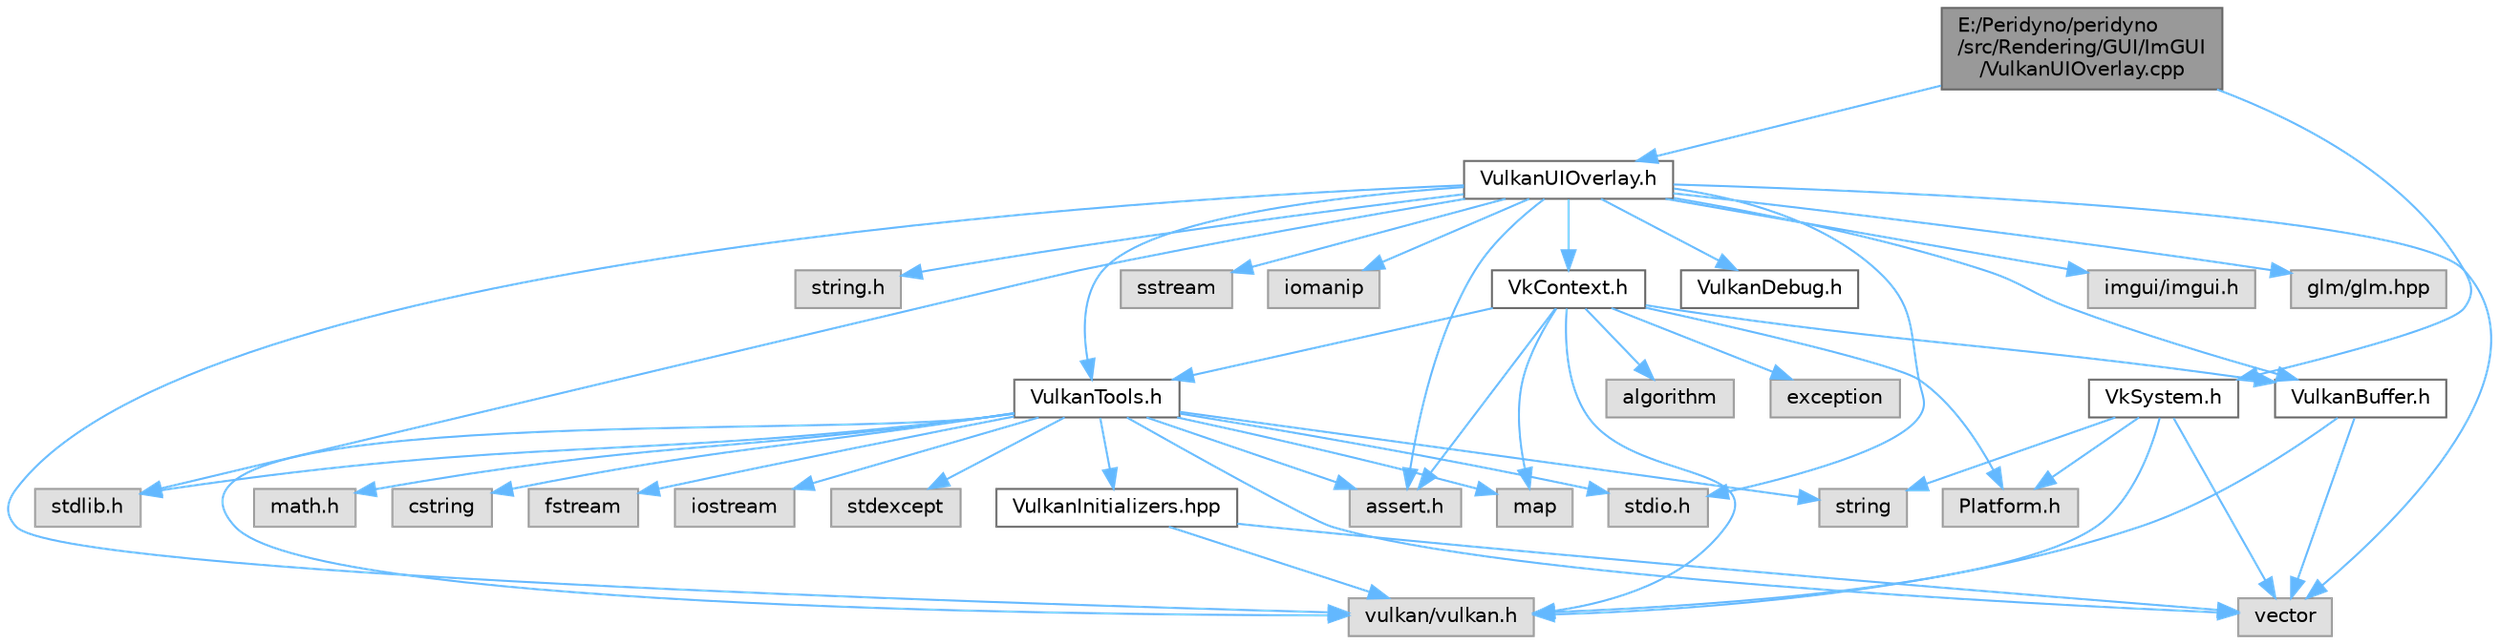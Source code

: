 digraph "E:/Peridyno/peridyno/src/Rendering/GUI/ImGUI/VulkanUIOverlay.cpp"
{
 // LATEX_PDF_SIZE
  bgcolor="transparent";
  edge [fontname=Helvetica,fontsize=10,labelfontname=Helvetica,labelfontsize=10];
  node [fontname=Helvetica,fontsize=10,shape=box,height=0.2,width=0.4];
  Node1 [id="Node000001",label="E:/Peridyno/peridyno\l/src/Rendering/GUI/ImGUI\l/VulkanUIOverlay.cpp",height=0.2,width=0.4,color="gray40", fillcolor="grey60", style="filled", fontcolor="black",tooltip=" "];
  Node1 -> Node2 [id="edge1_Node000001_Node000002",color="steelblue1",style="solid",tooltip=" "];
  Node2 [id="Node000002",label="VulkanUIOverlay.h",height=0.2,width=0.4,color="grey40", fillcolor="white", style="filled",URL="$_vulkan_u_i_overlay_8h.html",tooltip=" "];
  Node2 -> Node3 [id="edge2_Node000002_Node000003",color="steelblue1",style="solid",tooltip=" "];
  Node3 [id="Node000003",label="stdio.h",height=0.2,width=0.4,color="grey60", fillcolor="#E0E0E0", style="filled",tooltip=" "];
  Node2 -> Node4 [id="edge3_Node000002_Node000004",color="steelblue1",style="solid",tooltip=" "];
  Node4 [id="Node000004",label="stdlib.h",height=0.2,width=0.4,color="grey60", fillcolor="#E0E0E0", style="filled",tooltip=" "];
  Node2 -> Node5 [id="edge4_Node000002_Node000005",color="steelblue1",style="solid",tooltip=" "];
  Node5 [id="Node000005",label="string.h",height=0.2,width=0.4,color="grey60", fillcolor="#E0E0E0", style="filled",tooltip=" "];
  Node2 -> Node6 [id="edge5_Node000002_Node000006",color="steelblue1",style="solid",tooltip=" "];
  Node6 [id="Node000006",label="assert.h",height=0.2,width=0.4,color="grey60", fillcolor="#E0E0E0", style="filled",tooltip=" "];
  Node2 -> Node7 [id="edge6_Node000002_Node000007",color="steelblue1",style="solid",tooltip=" "];
  Node7 [id="Node000007",label="vector",height=0.2,width=0.4,color="grey60", fillcolor="#E0E0E0", style="filled",tooltip=" "];
  Node2 -> Node8 [id="edge7_Node000002_Node000008",color="steelblue1",style="solid",tooltip=" "];
  Node8 [id="Node000008",label="sstream",height=0.2,width=0.4,color="grey60", fillcolor="#E0E0E0", style="filled",tooltip=" "];
  Node2 -> Node9 [id="edge8_Node000002_Node000009",color="steelblue1",style="solid",tooltip=" "];
  Node9 [id="Node000009",label="iomanip",height=0.2,width=0.4,color="grey60", fillcolor="#E0E0E0", style="filled",tooltip=" "];
  Node2 -> Node10 [id="edge9_Node000002_Node000010",color="steelblue1",style="solid",tooltip=" "];
  Node10 [id="Node000010",label="vulkan/vulkan.h",height=0.2,width=0.4,color="grey60", fillcolor="#E0E0E0", style="filled",tooltip=" "];
  Node2 -> Node11 [id="edge10_Node000002_Node000011",color="steelblue1",style="solid",tooltip=" "];
  Node11 [id="Node000011",label="VulkanTools.h",height=0.2,width=0.4,color="grey40", fillcolor="white", style="filled",URL="$_vulkan_tools_8h.html",tooltip=" "];
  Node11 -> Node10 [id="edge11_Node000011_Node000010",color="steelblue1",style="solid",tooltip=" "];
  Node11 -> Node12 [id="edge12_Node000011_Node000012",color="steelblue1",style="solid",tooltip=" "];
  Node12 [id="Node000012",label="VulkanInitializers.hpp",height=0.2,width=0.4,color="grey40", fillcolor="white", style="filled",URL="$_vulkan_initializers_8hpp.html",tooltip=" "];
  Node12 -> Node7 [id="edge13_Node000012_Node000007",color="steelblue1",style="solid",tooltip=" "];
  Node12 -> Node10 [id="edge14_Node000012_Node000010",color="steelblue1",style="solid",tooltip=" "];
  Node11 -> Node13 [id="edge15_Node000011_Node000013",color="steelblue1",style="solid",tooltip=" "];
  Node13 [id="Node000013",label="math.h",height=0.2,width=0.4,color="grey60", fillcolor="#E0E0E0", style="filled",tooltip=" "];
  Node11 -> Node4 [id="edge16_Node000011_Node000004",color="steelblue1",style="solid",tooltip=" "];
  Node11 -> Node14 [id="edge17_Node000011_Node000014",color="steelblue1",style="solid",tooltip=" "];
  Node14 [id="Node000014",label="string",height=0.2,width=0.4,color="grey60", fillcolor="#E0E0E0", style="filled",tooltip=" "];
  Node11 -> Node15 [id="edge18_Node000011_Node000015",color="steelblue1",style="solid",tooltip=" "];
  Node15 [id="Node000015",label="cstring",height=0.2,width=0.4,color="grey60", fillcolor="#E0E0E0", style="filled",tooltip=" "];
  Node11 -> Node16 [id="edge19_Node000011_Node000016",color="steelblue1",style="solid",tooltip=" "];
  Node16 [id="Node000016",label="fstream",height=0.2,width=0.4,color="grey60", fillcolor="#E0E0E0", style="filled",tooltip=" "];
  Node11 -> Node6 [id="edge20_Node000011_Node000006",color="steelblue1",style="solid",tooltip=" "];
  Node11 -> Node3 [id="edge21_Node000011_Node000003",color="steelblue1",style="solid",tooltip=" "];
  Node11 -> Node7 [id="edge22_Node000011_Node000007",color="steelblue1",style="solid",tooltip=" "];
  Node11 -> Node17 [id="edge23_Node000011_Node000017",color="steelblue1",style="solid",tooltip=" "];
  Node17 [id="Node000017",label="map",height=0.2,width=0.4,color="grey60", fillcolor="#E0E0E0", style="filled",tooltip=" "];
  Node11 -> Node18 [id="edge24_Node000011_Node000018",color="steelblue1",style="solid",tooltip=" "];
  Node18 [id="Node000018",label="iostream",height=0.2,width=0.4,color="grey60", fillcolor="#E0E0E0", style="filled",tooltip=" "];
  Node11 -> Node19 [id="edge25_Node000011_Node000019",color="steelblue1",style="solid",tooltip=" "];
  Node19 [id="Node000019",label="stdexcept",height=0.2,width=0.4,color="grey60", fillcolor="#E0E0E0", style="filled",tooltip=" "];
  Node2 -> Node20 [id="edge26_Node000002_Node000020",color="steelblue1",style="solid",tooltip=" "];
  Node20 [id="Node000020",label="VulkanDebug.h",height=0.2,width=0.4,color="grey40", fillcolor="white", style="filled",URL="$_vulkan_debug_8h.html",tooltip=" "];
  Node2 -> Node21 [id="edge27_Node000002_Node000021",color="steelblue1",style="solid",tooltip=" "];
  Node21 [id="Node000021",label="VulkanBuffer.h",height=0.2,width=0.4,color="grey40", fillcolor="white", style="filled",URL="$_vulkan_buffer_8h.html",tooltip=" "];
  Node21 -> Node7 [id="edge28_Node000021_Node000007",color="steelblue1",style="solid",tooltip=" "];
  Node21 -> Node10 [id="edge29_Node000021_Node000010",color="steelblue1",style="solid",tooltip=" "];
  Node2 -> Node22 [id="edge30_Node000002_Node000022",color="steelblue1",style="solid",tooltip=" "];
  Node22 [id="Node000022",label="VkContext.h",height=0.2,width=0.4,color="grey40", fillcolor="white", style="filled",URL="$_vk_context_8h.html",tooltip=" "];
  Node22 -> Node23 [id="edge31_Node000022_Node000023",color="steelblue1",style="solid",tooltip=" "];
  Node23 [id="Node000023",label="Platform.h",height=0.2,width=0.4,color="grey60", fillcolor="#E0E0E0", style="filled",tooltip=" "];
  Node22 -> Node21 [id="edge32_Node000022_Node000021",color="steelblue1",style="solid",tooltip=" "];
  Node22 -> Node11 [id="edge33_Node000022_Node000011",color="steelblue1",style="solid",tooltip=" "];
  Node22 -> Node10 [id="edge34_Node000022_Node000010",color="steelblue1",style="solid",tooltip=" "];
  Node22 -> Node24 [id="edge35_Node000022_Node000024",color="steelblue1",style="solid",tooltip=" "];
  Node24 [id="Node000024",label="algorithm",height=0.2,width=0.4,color="grey60", fillcolor="#E0E0E0", style="filled",tooltip=" "];
  Node22 -> Node6 [id="edge36_Node000022_Node000006",color="steelblue1",style="solid",tooltip=" "];
  Node22 -> Node25 [id="edge37_Node000022_Node000025",color="steelblue1",style="solid",tooltip=" "];
  Node25 [id="Node000025",label="exception",height=0.2,width=0.4,color="grey60", fillcolor="#E0E0E0", style="filled",tooltip=" "];
  Node22 -> Node17 [id="edge38_Node000022_Node000017",color="steelblue1",style="solid",tooltip=" "];
  Node2 -> Node26 [id="edge39_Node000002_Node000026",color="steelblue1",style="solid",tooltip=" "];
  Node26 [id="Node000026",label="imgui/imgui.h",height=0.2,width=0.4,color="grey60", fillcolor="#E0E0E0", style="filled",tooltip=" "];
  Node2 -> Node27 [id="edge40_Node000002_Node000027",color="steelblue1",style="solid",tooltip=" "];
  Node27 [id="Node000027",label="glm/glm.hpp",height=0.2,width=0.4,color="grey60", fillcolor="#E0E0E0", style="filled",tooltip=" "];
  Node1 -> Node28 [id="edge41_Node000001_Node000028",color="steelblue1",style="solid",tooltip=" "];
  Node28 [id="Node000028",label="VkSystem.h",height=0.2,width=0.4,color="grey40", fillcolor="white", style="filled",URL="$_vk_system_8h.html",tooltip=" "];
  Node28 -> Node23 [id="edge42_Node000028_Node000023",color="steelblue1",style="solid",tooltip=" "];
  Node28 -> Node10 [id="edge43_Node000028_Node000010",color="steelblue1",style="solid",tooltip=" "];
  Node28 -> Node7 [id="edge44_Node000028_Node000007",color="steelblue1",style="solid",tooltip=" "];
  Node28 -> Node14 [id="edge45_Node000028_Node000014",color="steelblue1",style="solid",tooltip=" "];
}
